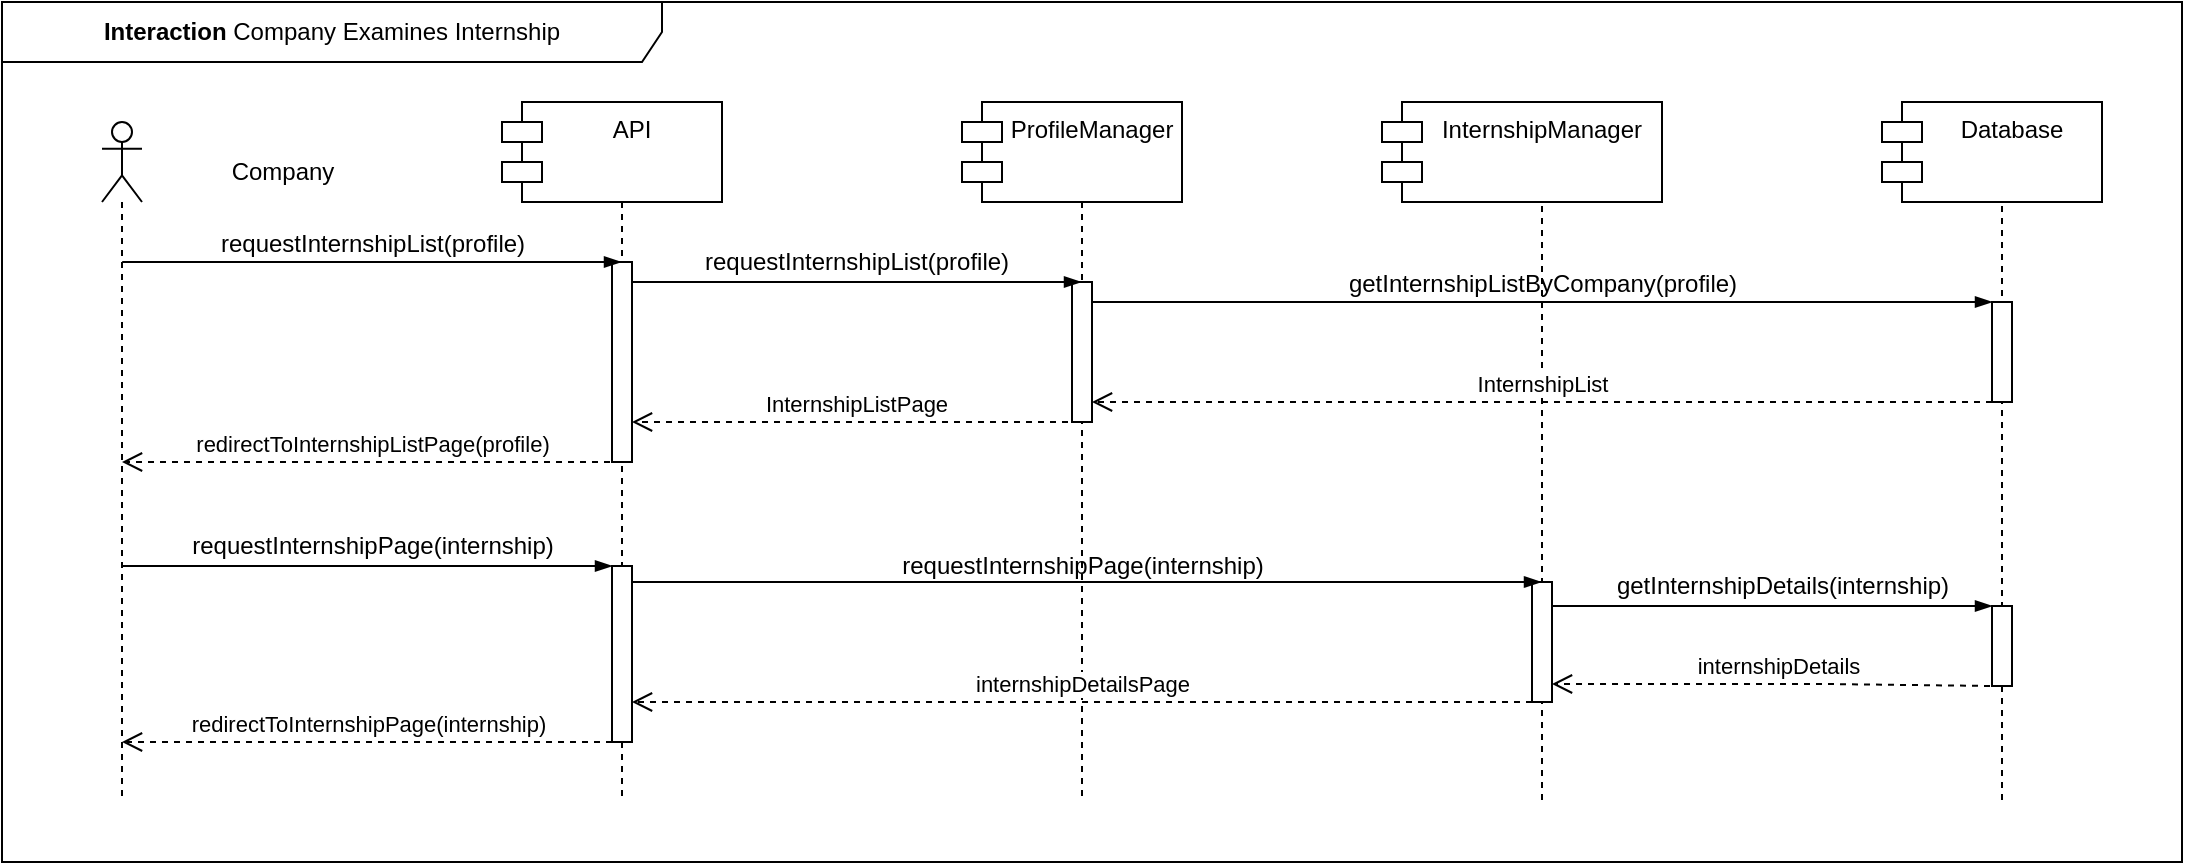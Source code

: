 <mxfile scale="1" border="0" version="26.0.2">
  <diagram name="Page-1" id="2YBvvXClWsGukQMizWep">
    <mxGraphModel dx="1434" dy="1846" grid="1" gridSize="10" guides="1" tooltips="1" connect="1" arrows="1" fold="1" page="1" pageScale="1" pageWidth="850" pageHeight="1100" math="0" shadow="0">
      <root>
        <mxCell id="0" />
        <mxCell id="1" parent="0" />
        <mxCell id="QDihuIbp6Lw-h8ZXW96g-6" value=":Object" style="shape=umlLifeline;perimeter=lifelinePerimeter;whiteSpace=wrap;html=1;container=1;dropTarget=0;collapsible=0;recursiveResize=0;outlineConnect=0;portConstraint=eastwest;newEdgeStyle={&quot;curved&quot;:0,&quot;rounded&quot;:0};" parent="1" vertex="1">
          <mxGeometry x="780" y="-10" width="100" height="350" as="geometry" />
        </mxCell>
        <mxCell id="CObYJEAy56xA2G8EUnc1-1" value="S&amp;amp;C" style="shape=umlLifeline;perimeter=lifelinePerimeter;whiteSpace=wrap;html=1;container=1;dropTarget=0;collapsible=0;recursiveResize=0;outlineConnect=0;portConstraint=eastwest;newEdgeStyle={&quot;edgeStyle&quot;:&quot;elbowEdgeStyle&quot;,&quot;elbow&quot;:&quot;vertical&quot;,&quot;curved&quot;:0,&quot;rounded&quot;:0};" parent="1" vertex="1">
          <mxGeometry x="320" width="100" height="340" as="geometry" />
        </mxCell>
        <mxCell id="hh9Ni2VgHgSeFQTvjpv2-1" value="" style="html=1;points=[[0,0,0,0,5],[0,1,0,0,-5],[1,0,0,0,5],[1,1,0,0,-5]];perimeter=orthogonalPerimeter;outlineConnect=0;targetShapes=umlLifeline;portConstraint=eastwest;newEdgeStyle={&quot;curved&quot;:0,&quot;rounded&quot;:0};" parent="CObYJEAy56xA2G8EUnc1-1" vertex="1">
          <mxGeometry x="45" y="70" width="10" height="100" as="geometry" />
        </mxCell>
        <mxCell id="CObYJEAy56xA2G8EUnc1-6" value="" style="shape=umlLifeline;perimeter=lifelinePerimeter;whiteSpace=wrap;html=1;container=1;dropTarget=0;collapsible=0;recursiveResize=0;outlineConnect=0;portConstraint=eastwest;newEdgeStyle={&quot;curved&quot;:0,&quot;rounded&quot;:0};participant=umlActor;" parent="1" vertex="1">
          <mxGeometry x="110" width="20" height="340" as="geometry" />
        </mxCell>
        <mxCell id="CObYJEAy56xA2G8EUnc1-7" value="Company" style="text;html=1;align=center;verticalAlign=middle;resizable=0;points=[];autosize=1;strokeColor=none;fillColor=none;" parent="1" vertex="1">
          <mxGeometry x="160" y="10" width="80" height="30" as="geometry" />
        </mxCell>
        <mxCell id="CObYJEAy56xA2G8EUnc1-8" value="" style="edgeStyle=elbowEdgeStyle;fontSize=12;html=1;endArrow=blockThin;endFill=1;rounded=0;" parent="1" edge="1">
          <mxGeometry width="160" relative="1" as="geometry">
            <mxPoint x="120.1" y="70" as="sourcePoint" />
            <mxPoint x="369.5" y="70" as="targetPoint" />
            <Array as="points">
              <mxPoint x="270" y="70" />
            </Array>
          </mxGeometry>
        </mxCell>
        <mxCell id="CObYJEAy56xA2G8EUnc1-9" value="requestInternshipList(profile)" style="text;html=1;align=center;verticalAlign=middle;resizable=0;points=[];autosize=1;strokeColor=none;fillColor=none;" parent="1" vertex="1">
          <mxGeometry x="155" y="46" width="180" height="30" as="geometry" />
        </mxCell>
        <mxCell id="CObYJEAy56xA2G8EUnc1-15" value="&lt;b&gt;Interaction&lt;/b&gt; Company Examines Internship" style="shape=umlFrame;whiteSpace=wrap;html=1;pointerEvents=0;width=330;height=30;" parent="1" vertex="1">
          <mxGeometry x="60" y="-60" width="1090" height="430" as="geometry" />
        </mxCell>
        <mxCell id="QDihuIbp6Lw-h8ZXW96g-1" value="API" style="shape=module;align=left;spacingLeft=20;align=center;verticalAlign=top;whiteSpace=wrap;html=1;" parent="1" vertex="1">
          <mxGeometry x="310" y="-10" width="110" height="50" as="geometry" />
        </mxCell>
        <mxCell id="QDihuIbp6Lw-h8ZXW96g-2" value=":Object" style="shape=umlLifeline;perimeter=lifelinePerimeter;whiteSpace=wrap;html=1;container=1;dropTarget=0;collapsible=0;recursiveResize=0;outlineConnect=0;portConstraint=eastwest;newEdgeStyle={&quot;curved&quot;:0,&quot;rounded&quot;:0};" parent="1" vertex="1">
          <mxGeometry x="550" width="100" height="340" as="geometry" />
        </mxCell>
        <mxCell id="QDihuIbp6Lw-h8ZXW96g-15" value="" style="html=1;points=[[0,0,0,0,5],[0,1,0,0,-5],[1,0,0,0,5],[1,1,0,0,-5]];perimeter=orthogonalPerimeter;outlineConnect=0;targetShapes=umlLifeline;portConstraint=eastwest;newEdgeStyle={&quot;curved&quot;:0,&quot;rounded&quot;:0};" parent="QDihuIbp6Lw-h8ZXW96g-2" vertex="1">
          <mxGeometry x="45" y="80" width="10" height="70" as="geometry" />
        </mxCell>
        <mxCell id="QDihuIbp6Lw-h8ZXW96g-4" value="ProfileManager" style="shape=module;align=left;spacingLeft=20;align=center;verticalAlign=top;whiteSpace=wrap;html=1;" parent="1" vertex="1">
          <mxGeometry x="540" y="-10" width="110" height="50" as="geometry" />
        </mxCell>
        <mxCell id="QDihuIbp6Lw-h8ZXW96g-5" value="InternshipManager" style="shape=module;align=left;spacingLeft=20;align=center;verticalAlign=top;whiteSpace=wrap;html=1;" parent="1" vertex="1">
          <mxGeometry x="750" y="-10" width="140" height="50" as="geometry" />
        </mxCell>
        <mxCell id="QDihuIbp6Lw-h8ZXW96g-8" value=":Object" style="shape=umlLifeline;perimeter=lifelinePerimeter;whiteSpace=wrap;html=1;container=1;dropTarget=0;collapsible=0;recursiveResize=0;outlineConnect=0;portConstraint=eastwest;newEdgeStyle={&quot;curved&quot;:0,&quot;rounded&quot;:0};" parent="1" vertex="1">
          <mxGeometry x="1010" y="-10" width="100" height="350" as="geometry" />
        </mxCell>
        <mxCell id="QDihuIbp6Lw-h8ZXW96g-33" value="" style="html=1;points=[[0,0,0,0,5],[0,1,0,0,-5],[1,0,0,0,5],[1,1,0,0,-5]];perimeter=orthogonalPerimeter;outlineConnect=0;targetShapes=umlLifeline;portConstraint=eastwest;newEdgeStyle={&quot;curved&quot;:0,&quot;rounded&quot;:0};" parent="QDihuIbp6Lw-h8ZXW96g-8" vertex="1">
          <mxGeometry x="45" y="100" width="10" height="50" as="geometry" />
        </mxCell>
        <mxCell id="SL6PgUiu9ieBlHFa4yMH-6" value="" style="html=1;points=[[0,0,0,0,5],[0,1,0,0,-5],[1,0,0,0,5],[1,1,0,0,-5]];perimeter=orthogonalPerimeter;outlineConnect=0;targetShapes=umlLifeline;portConstraint=eastwest;newEdgeStyle={&quot;curved&quot;:0,&quot;rounded&quot;:0};" parent="QDihuIbp6Lw-h8ZXW96g-8" vertex="1">
          <mxGeometry x="45" y="252" width="10" height="40" as="geometry" />
        </mxCell>
        <mxCell id="QDihuIbp6Lw-h8ZXW96g-11" value="Database" style="shape=module;align=left;spacingLeft=20;align=center;verticalAlign=top;whiteSpace=wrap;html=1;" parent="1" vertex="1">
          <mxGeometry x="1000" y="-10" width="110" height="50" as="geometry" />
        </mxCell>
        <mxCell id="QDihuIbp6Lw-h8ZXW96g-13" value="requestInternshipList(profile)" style="text;html=1;align=center;verticalAlign=middle;resizable=0;points=[];autosize=1;strokeColor=none;fillColor=none;" parent="1" vertex="1">
          <mxGeometry x="397" y="55" width="180" height="30" as="geometry" />
        </mxCell>
        <mxCell id="QDihuIbp6Lw-h8ZXW96g-14" value="InternshipListPage" style="html=1;verticalAlign=bottom;endArrow=open;dashed=1;endSize=8;curved=0;rounded=0;" parent="1" target="hh9Ni2VgHgSeFQTvjpv2-1" edge="1">
          <mxGeometry x="-0.002" relative="1" as="geometry">
            <mxPoint x="599" y="150" as="sourcePoint" />
            <mxPoint x="369" y="150" as="targetPoint" />
            <Array as="points">
              <mxPoint x="505" y="150" />
            </Array>
            <mxPoint as="offset" />
          </mxGeometry>
        </mxCell>
        <mxCell id="QDihuIbp6Lw-h8ZXW96g-16" value="getInternshipListByCompany(profile)" style="text;html=1;align=center;verticalAlign=middle;resizable=0;points=[];autosize=1;strokeColor=none;fillColor=none;" parent="1" vertex="1">
          <mxGeometry x="720" y="66" width="220" height="30" as="geometry" />
        </mxCell>
        <mxCell id="QDihuIbp6Lw-h8ZXW96g-21" value="redirectToInternshipListPage(profile)" style="html=1;verticalAlign=bottom;endArrow=open;dashed=1;endSize=8;curved=0;rounded=0;" parent="1" target="CObYJEAy56xA2G8EUnc1-6" edge="1">
          <mxGeometry relative="1" as="geometry">
            <mxPoint x="370" y="170" as="sourcePoint" />
            <mxPoint x="140" y="170" as="targetPoint" />
            <Array as="points" />
          </mxGeometry>
        </mxCell>
        <mxCell id="QDihuIbp6Lw-h8ZXW96g-23" value="requestInternshipPage(internship)" style="text;html=1;align=center;verticalAlign=middle;resizable=0;points=[];autosize=1;strokeColor=none;fillColor=none;" parent="1" vertex="1">
          <mxGeometry x="495" y="207" width="210" height="30" as="geometry" />
        </mxCell>
        <mxCell id="QDihuIbp6Lw-h8ZXW96g-25" value="getInternshipDetails(internship)" style="text;html=1;align=center;verticalAlign=middle;resizable=0;points=[];autosize=1;strokeColor=none;fillColor=none;" parent="1" vertex="1">
          <mxGeometry x="850" y="217" width="200" height="30" as="geometry" />
        </mxCell>
        <mxCell id="QDihuIbp6Lw-h8ZXW96g-27" value="" style="edgeStyle=elbowEdgeStyle;fontSize=12;html=1;endArrow=blockThin;endFill=1;rounded=0;" parent="1" target="SL6PgUiu9ieBlHFa4yMH-6" edge="1">
          <mxGeometry width="160" relative="1" as="geometry">
            <mxPoint x="835" y="242" as="sourcePoint" />
            <mxPoint x="1055" y="242" as="targetPoint" />
            <Array as="points">
              <mxPoint x="960" y="242" />
            </Array>
          </mxGeometry>
        </mxCell>
        <mxCell id="QDihuIbp6Lw-h8ZXW96g-28" value="" style="html=1;points=[[0,0,0,0,5],[0,1,0,0,-5],[1,0,0,0,5],[1,1,0,0,-5]];perimeter=orthogonalPerimeter;outlineConnect=0;targetShapes=umlLifeline;portConstraint=eastwest;newEdgeStyle={&quot;curved&quot;:0,&quot;rounded&quot;:0};" parent="1" vertex="1">
          <mxGeometry x="825" y="230" width="10" height="60" as="geometry" />
        </mxCell>
        <mxCell id="QDihuIbp6Lw-h8ZXW96g-29" value="internshipDetails" style="html=1;verticalAlign=bottom;endArrow=open;dashed=1;endSize=8;curved=0;rounded=0;" parent="1" target="QDihuIbp6Lw-h8ZXW96g-28" edge="1">
          <mxGeometry relative="1" as="geometry">
            <mxPoint x="1060" y="282.05" as="sourcePoint" />
            <mxPoint x="835" y="282.05" as="targetPoint" />
            <Array as="points">
              <mxPoint x="971" y="281" />
            </Array>
          </mxGeometry>
        </mxCell>
        <mxCell id="QDihuIbp6Lw-h8ZXW96g-30" value="" style="html=1;points=[[0,0,0,0,5],[0,1,0,0,-5],[1,0,0,0,5],[1,1,0,0,-5]];perimeter=orthogonalPerimeter;outlineConnect=0;targetShapes=umlLifeline;portConstraint=eastwest;newEdgeStyle={&quot;curved&quot;:0,&quot;rounded&quot;:0};" parent="1" vertex="1">
          <mxGeometry x="365" y="222" width="10" height="88" as="geometry" />
        </mxCell>
        <mxCell id="QDihuIbp6Lw-h8ZXW96g-32" value="internshipDetailsPage" style="html=1;verticalAlign=bottom;endArrow=open;dashed=1;endSize=8;curved=0;rounded=0;" parent="1" edge="1">
          <mxGeometry x="0.001" relative="1" as="geometry">
            <mxPoint x="825" y="290" as="sourcePoint" />
            <mxPoint x="375.0" y="290" as="targetPoint" />
            <Array as="points">
              <mxPoint x="800" y="290" />
            </Array>
            <mxPoint as="offset" />
          </mxGeometry>
        </mxCell>
        <mxCell id="QDihuIbp6Lw-h8ZXW96g-3" value="" style="edgeStyle=elbowEdgeStyle;fontSize=12;html=1;endArrow=blockThin;endFill=1;rounded=0;" parent="1" source="hh9Ni2VgHgSeFQTvjpv2-1" edge="1">
          <mxGeometry width="160" relative="1" as="geometry">
            <mxPoint x="370" y="80" as="sourcePoint" />
            <mxPoint x="599.5" y="80" as="targetPoint" />
            <Array as="points">
              <mxPoint x="495" y="80" />
            </Array>
          </mxGeometry>
        </mxCell>
        <mxCell id="QDihuIbp6Lw-h8ZXW96g-7" value="" style="edgeStyle=elbowEdgeStyle;fontSize=12;html=1;endArrow=blockThin;endFill=1;rounded=0;elbow=vertical;" parent="1" source="QDihuIbp6Lw-h8ZXW96g-15" target="QDihuIbp6Lw-h8ZXW96g-33" edge="1">
          <mxGeometry x="-0.043" y="30" width="160" relative="1" as="geometry">
            <mxPoint x="600" y="90" as="sourcePoint" />
            <mxPoint x="825" y="90" as="targetPoint" />
            <Array as="points">
              <mxPoint x="725" y="90" />
            </Array>
            <mxPoint as="offset" />
          </mxGeometry>
        </mxCell>
        <mxCell id="QDihuIbp6Lw-h8ZXW96g-17" value="requestInternshipPage(internship)" style="text;html=1;align=center;verticalAlign=middle;resizable=0;points=[];autosize=1;strokeColor=none;fillColor=none;" parent="1" vertex="1">
          <mxGeometry x="140" y="197" width="210" height="30" as="geometry" />
        </mxCell>
        <mxCell id="QDihuIbp6Lw-h8ZXW96g-20" value="" style="edgeStyle=elbowEdgeStyle;fontSize=12;html=1;endArrow=blockThin;endFill=1;rounded=0;" parent="1" source="CObYJEAy56xA2G8EUnc1-6" target="QDihuIbp6Lw-h8ZXW96g-30" edge="1">
          <mxGeometry width="160" relative="1" as="geometry">
            <mxPoint x="144.25" y="222" as="sourcePoint" />
            <mxPoint x="370" y="222" as="targetPoint" />
            <Array as="points">
              <mxPoint x="270.25" y="222" />
            </Array>
          </mxGeometry>
        </mxCell>
        <mxCell id="QDihuIbp6Lw-h8ZXW96g-22" value="" style="edgeStyle=elbowEdgeStyle;fontSize=12;html=1;endArrow=blockThin;endFill=1;rounded=0;" parent="1" edge="1">
          <mxGeometry width="160" relative="1" as="geometry">
            <mxPoint x="375" y="230" as="sourcePoint" />
            <mxPoint x="829.5" y="230" as="targetPoint" />
            <Array as="points">
              <mxPoint x="496" y="230" />
            </Array>
          </mxGeometry>
        </mxCell>
        <mxCell id="N4ezWAQjIMXn5G-POvpN-3" value="redirectToInternshipPage(internship)" style="html=1;verticalAlign=bottom;endArrow=open;dashed=1;endSize=8;curved=0;rounded=0;" parent="1" source="QDihuIbp6Lw-h8ZXW96g-30" target="CObYJEAy56xA2G8EUnc1-6" edge="1">
          <mxGeometry x="-0.0" relative="1" as="geometry">
            <mxPoint x="365.0" y="310" as="sourcePoint" />
            <mxPoint x="139.31" y="310" as="targetPoint" />
            <Array as="points">
              <mxPoint x="275.5" y="310" />
            </Array>
            <mxPoint as="offset" />
          </mxGeometry>
        </mxCell>
        <mxCell id="mksPIx8jkp4qCgNzETlC-2" value="InternshipList" style="html=1;verticalAlign=bottom;endArrow=open;dashed=1;endSize=8;curved=0;rounded=0;" parent="1" edge="1">
          <mxGeometry relative="1" as="geometry">
            <mxPoint x="1055" y="140" as="sourcePoint" />
            <mxPoint x="605" y="140" as="targetPoint" />
            <Array as="points" />
          </mxGeometry>
        </mxCell>
      </root>
    </mxGraphModel>
  </diagram>
</mxfile>
